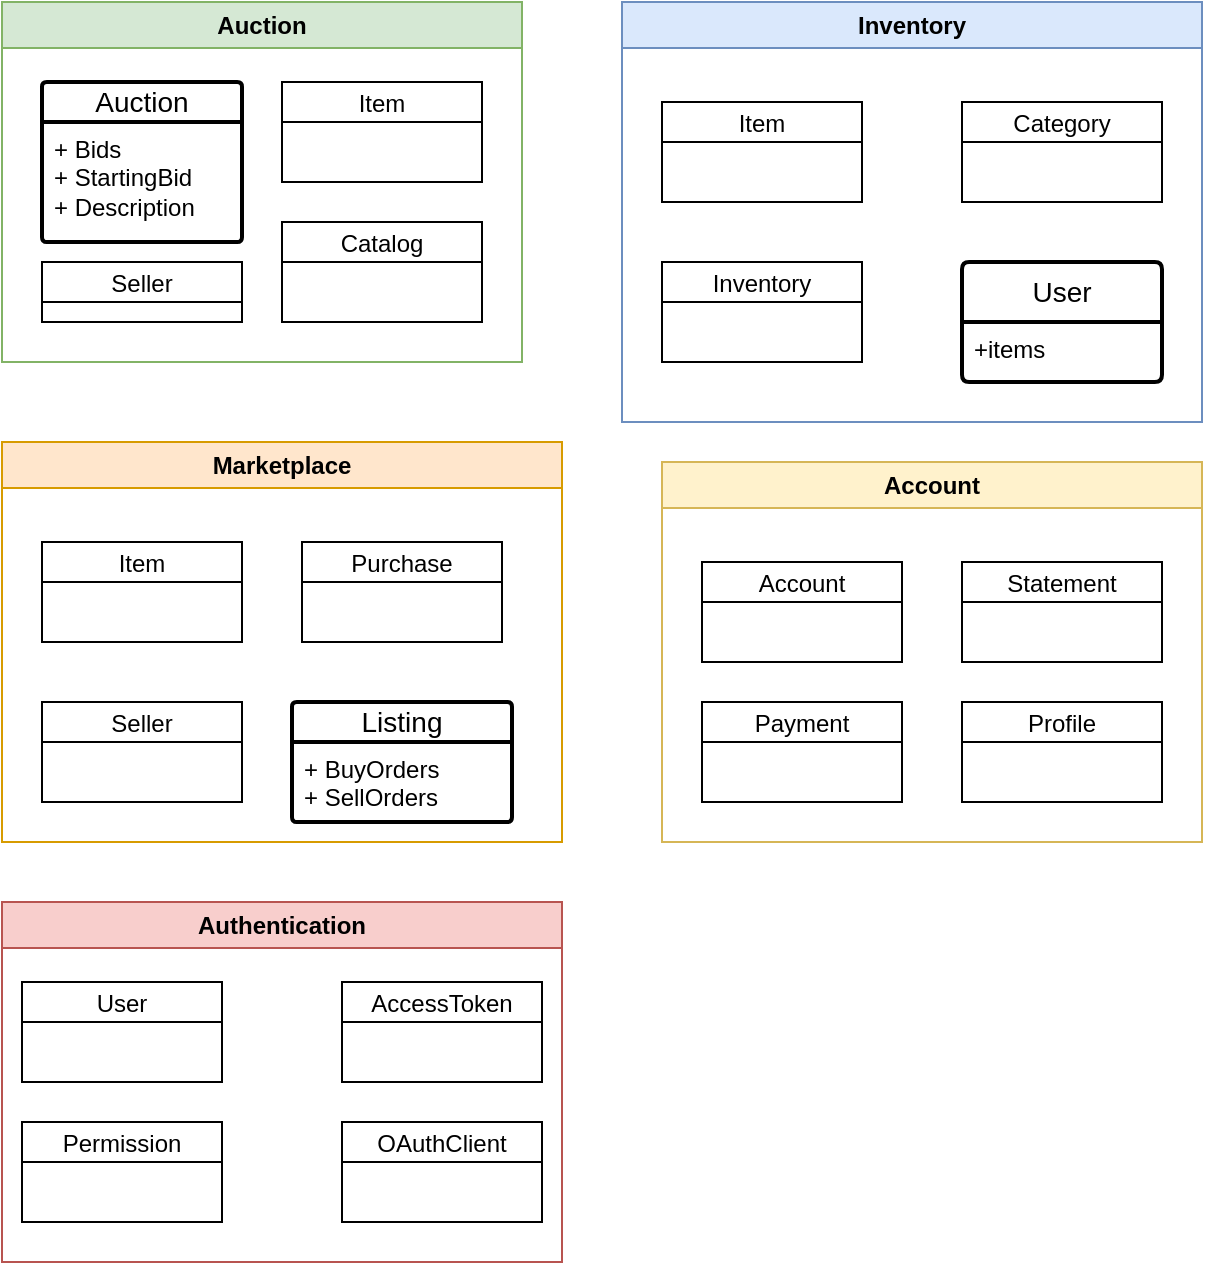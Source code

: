 <mxfile version="22.0.4" type="device">
  <diagram name="Page-1" id="958EfA0-2uk2qo5U6vet">
    <mxGraphModel dx="1313" dy="708" grid="1" gridSize="10" guides="1" tooltips="1" connect="1" arrows="1" fold="1" page="1" pageScale="1" pageWidth="850" pageHeight="1100" math="0" shadow="0">
      <root>
        <mxCell id="0" />
        <mxCell id="1" parent="0" />
        <mxCell id="8mvNIBy9oUe9lxjYqyKX-4" value="Inventory" style="swimlane;fontStyle=0;childLayout=stackLayout;horizontal=1;startSize=20;fillColor=#ffffff;horizontalStack=0;resizeParent=1;resizeParentMax=0;resizeLast=0;collapsible=0;marginBottom=0;swimlaneFillColor=#ffffff;" vertex="1" parent="1">
          <mxGeometry x="400" y="250" width="100" height="50" as="geometry" />
        </mxCell>
        <mxCell id="8mvNIBy9oUe9lxjYqyKX-6" value="&lt;div&gt;User&lt;/div&gt;" style="swimlane;childLayout=stackLayout;horizontal=1;startSize=30;horizontalStack=0;rounded=1;fontSize=14;fontStyle=0;strokeWidth=2;resizeParent=0;resizeLast=1;shadow=0;dashed=0;align=center;arcSize=4;whiteSpace=wrap;html=1;" vertex="1" parent="1">
          <mxGeometry x="550" y="250" width="100" height="60" as="geometry" />
        </mxCell>
        <mxCell id="8mvNIBy9oUe9lxjYqyKX-7" value="+items" style="align=left;strokeColor=none;fillColor=none;spacingLeft=4;fontSize=12;verticalAlign=top;resizable=0;rotatable=0;part=1;html=1;" vertex="1" parent="8mvNIBy9oUe9lxjYqyKX-6">
          <mxGeometry y="30" width="100" height="30" as="geometry" />
        </mxCell>
        <mxCell id="8mvNIBy9oUe9lxjYqyKX-11" value="Item" style="swimlane;fontStyle=0;childLayout=stackLayout;horizontal=1;startSize=20;fillColor=#ffffff;horizontalStack=0;resizeParent=1;resizeParentMax=0;resizeLast=0;collapsible=0;marginBottom=0;swimlaneFillColor=#ffffff;" vertex="1" parent="1">
          <mxGeometry x="90" y="390" width="100" height="50" as="geometry" />
        </mxCell>
        <mxCell id="8mvNIBy9oUe9lxjYqyKX-12" value="Purchase" style="swimlane;fontStyle=0;childLayout=stackLayout;horizontal=1;startSize=20;fillColor=#ffffff;horizontalStack=0;resizeParent=1;resizeParentMax=0;resizeLast=0;collapsible=0;marginBottom=0;swimlaneFillColor=#ffffff;" vertex="1" parent="1">
          <mxGeometry x="220" y="390" width="100" height="50" as="geometry" />
        </mxCell>
        <mxCell id="8mvNIBy9oUe9lxjYqyKX-14" value="&lt;div&gt;Listing&lt;/div&gt;" style="swimlane;childLayout=stackLayout;horizontal=1;startSize=20;horizontalStack=0;rounded=1;fontSize=14;fontStyle=0;strokeWidth=2;resizeParent=0;resizeLast=1;shadow=0;dashed=0;align=center;arcSize=4;whiteSpace=wrap;html=1;" vertex="1" parent="1">
          <mxGeometry x="215" y="470" width="110" height="60" as="geometry" />
        </mxCell>
        <mxCell id="8mvNIBy9oUe9lxjYqyKX-15" value="&lt;div&gt;+ BuyOrders&lt;/div&gt;&lt;div&gt;+ SellOrders&lt;br&gt;&lt;/div&gt;" style="align=left;strokeColor=none;fillColor=none;spacingLeft=4;fontSize=12;verticalAlign=top;resizable=0;rotatable=0;part=1;html=1;" vertex="1" parent="8mvNIBy9oUe9lxjYqyKX-14">
          <mxGeometry y="20" width="110" height="40" as="geometry" />
        </mxCell>
        <mxCell id="8mvNIBy9oUe9lxjYqyKX-16" value="&lt;div&gt;Auction&lt;/div&gt;" style="swimlane;childLayout=stackLayout;horizontal=1;startSize=20;horizontalStack=0;rounded=1;fontSize=14;fontStyle=0;strokeWidth=2;resizeParent=0;resizeLast=1;shadow=0;dashed=0;align=center;arcSize=4;whiteSpace=wrap;html=1;" vertex="1" parent="1">
          <mxGeometry x="90" y="160" width="100" height="80" as="geometry" />
        </mxCell>
        <mxCell id="8mvNIBy9oUe9lxjYqyKX-17" value="&lt;div&gt;+ Bids&lt;/div&gt;&lt;div&gt;+ StartingBid&lt;/div&gt;&lt;div&gt;+ Description&lt;br&gt;&lt;/div&gt;" style="align=left;strokeColor=none;fillColor=none;spacingLeft=4;fontSize=12;verticalAlign=top;resizable=0;rotatable=0;part=1;html=1;" vertex="1" parent="8mvNIBy9oUe9lxjYqyKX-16">
          <mxGeometry y="20" width="100" height="60" as="geometry" />
        </mxCell>
        <mxCell id="8mvNIBy9oUe9lxjYqyKX-18" value="Item" style="swimlane;fontStyle=0;childLayout=stackLayout;horizontal=1;startSize=20;fillColor=#ffffff;horizontalStack=0;resizeParent=1;resizeParentMax=0;resizeLast=0;collapsible=0;marginBottom=0;swimlaneFillColor=#ffffff;" vertex="1" parent="1">
          <mxGeometry x="210" y="160" width="100" height="50" as="geometry" />
        </mxCell>
        <mxCell id="8mvNIBy9oUe9lxjYqyKX-26" value="&lt;div&gt;Inventory&lt;/div&gt;" style="swimlane;whiteSpace=wrap;html=1;fillColor=#dae8fc;strokeColor=#6c8ebf;" vertex="1" parent="1">
          <mxGeometry x="380" y="120" width="290" height="210" as="geometry" />
        </mxCell>
        <mxCell id="8mvNIBy9oUe9lxjYqyKX-1" value="Item" style="swimlane;fontStyle=0;childLayout=stackLayout;horizontal=1;startSize=20;fillColor=#ffffff;horizontalStack=0;resizeParent=1;resizeParentMax=0;resizeLast=0;collapsible=0;marginBottom=0;swimlaneFillColor=#ffffff;" vertex="1" parent="8mvNIBy9oUe9lxjYqyKX-26">
          <mxGeometry x="20" y="50" width="100" height="50" as="geometry" />
        </mxCell>
        <mxCell id="8mvNIBy9oUe9lxjYqyKX-30" value="Category" style="swimlane;fontStyle=0;childLayout=stackLayout;horizontal=1;startSize=20;fillColor=#ffffff;horizontalStack=0;resizeParent=1;resizeParentMax=0;resizeLast=0;collapsible=0;marginBottom=0;swimlaneFillColor=#ffffff;" vertex="1" parent="8mvNIBy9oUe9lxjYqyKX-26">
          <mxGeometry x="170" y="50" width="100" height="50" as="geometry" />
        </mxCell>
        <mxCell id="8mvNIBy9oUe9lxjYqyKX-31" value="Catalog" style="swimlane;fontStyle=0;childLayout=stackLayout;horizontal=1;startSize=20;fillColor=#ffffff;horizontalStack=0;resizeParent=1;resizeParentMax=0;resizeLast=0;collapsible=0;marginBottom=0;swimlaneFillColor=#ffffff;" vertex="1" parent="1">
          <mxGeometry x="210" y="230" width="100" height="50" as="geometry" />
        </mxCell>
        <mxCell id="8mvNIBy9oUe9lxjYqyKX-32" value="&lt;div&gt;Auction&lt;/div&gt;" style="swimlane;whiteSpace=wrap;html=1;fillColor=#d5e8d4;strokeColor=#82b366;" vertex="1" parent="1">
          <mxGeometry x="70" y="120" width="260" height="180" as="geometry" />
        </mxCell>
        <mxCell id="8mvNIBy9oUe9lxjYqyKX-45" value="Seller" style="swimlane;fontStyle=0;childLayout=stackLayout;horizontal=1;startSize=20;fillColor=#ffffff;horizontalStack=0;resizeParent=1;resizeParentMax=0;resizeLast=0;collapsible=0;marginBottom=0;swimlaneFillColor=#ffffff;" vertex="1" parent="8mvNIBy9oUe9lxjYqyKX-32">
          <mxGeometry x="20" y="130" width="100" height="30" as="geometry" />
        </mxCell>
        <mxCell id="8mvNIBy9oUe9lxjYqyKX-33" value="&lt;div&gt;Marketplace&lt;/div&gt;" style="swimlane;whiteSpace=wrap;html=1;fillColor=#ffe6cc;strokeColor=#d79b00;" vertex="1" parent="1">
          <mxGeometry x="70" y="340" width="280" height="200" as="geometry" />
        </mxCell>
        <mxCell id="8mvNIBy9oUe9lxjYqyKX-43" value="Seller" style="swimlane;fontStyle=0;childLayout=stackLayout;horizontal=1;startSize=20;fillColor=#ffffff;horizontalStack=0;resizeParent=1;resizeParentMax=0;resizeLast=0;collapsible=0;marginBottom=0;swimlaneFillColor=#ffffff;" vertex="1" parent="8mvNIBy9oUe9lxjYqyKX-33">
          <mxGeometry x="20" y="130" width="100" height="50" as="geometry" />
        </mxCell>
        <mxCell id="8mvNIBy9oUe9lxjYqyKX-35" value="&lt;div&gt;Account&lt;/div&gt;" style="swimlane;whiteSpace=wrap;html=1;fillColor=#fff2cc;strokeColor=#d6b656;" vertex="1" parent="1">
          <mxGeometry x="400" y="350" width="270" height="190" as="geometry" />
        </mxCell>
        <mxCell id="8mvNIBy9oUe9lxjYqyKX-21" value="Account" style="swimlane;fontStyle=0;childLayout=stackLayout;horizontal=1;startSize=20;fillColor=#ffffff;horizontalStack=0;resizeParent=1;resizeParentMax=0;resizeLast=0;collapsible=0;marginBottom=0;swimlaneFillColor=#ffffff;" vertex="1" parent="8mvNIBy9oUe9lxjYqyKX-35">
          <mxGeometry x="20" y="50" width="100" height="50" as="geometry" />
        </mxCell>
        <mxCell id="8mvNIBy9oUe9lxjYqyKX-22" value="Statement" style="swimlane;fontStyle=0;childLayout=stackLayout;horizontal=1;startSize=20;fillColor=#ffffff;horizontalStack=0;resizeParent=1;resizeParentMax=0;resizeLast=0;collapsible=0;marginBottom=0;swimlaneFillColor=#ffffff;" vertex="1" parent="8mvNIBy9oUe9lxjYqyKX-35">
          <mxGeometry x="150" y="50" width="100" height="50" as="geometry" />
        </mxCell>
        <mxCell id="8mvNIBy9oUe9lxjYqyKX-36" value="Profile" style="swimlane;fontStyle=0;childLayout=stackLayout;horizontal=1;startSize=20;fillColor=#ffffff;horizontalStack=0;resizeParent=1;resizeParentMax=0;resizeLast=0;collapsible=0;marginBottom=0;swimlaneFillColor=#ffffff;" vertex="1" parent="8mvNIBy9oUe9lxjYqyKX-35">
          <mxGeometry x="150" y="120" width="100" height="50" as="geometry" />
        </mxCell>
        <mxCell id="8mvNIBy9oUe9lxjYqyKX-37" value="Payment" style="swimlane;fontStyle=0;childLayout=stackLayout;horizontal=1;startSize=20;fillColor=#ffffff;horizontalStack=0;resizeParent=1;resizeParentMax=0;resizeLast=0;collapsible=0;marginBottom=0;swimlaneFillColor=#ffffff;" vertex="1" parent="8mvNIBy9oUe9lxjYqyKX-35">
          <mxGeometry x="20" y="120" width="100" height="50" as="geometry" />
        </mxCell>
        <mxCell id="8mvNIBy9oUe9lxjYqyKX-38" value="User" style="swimlane;fontStyle=0;childLayout=stackLayout;horizontal=1;startSize=20;fillColor=#ffffff;horizontalStack=0;resizeParent=1;resizeParentMax=0;resizeLast=0;collapsible=0;marginBottom=0;swimlaneFillColor=#ffffff;" vertex="1" parent="1">
          <mxGeometry x="80" y="610" width="100" height="50" as="geometry" />
        </mxCell>
        <mxCell id="8mvNIBy9oUe9lxjYqyKX-39" value="AccessToken" style="swimlane;fontStyle=0;childLayout=stackLayout;horizontal=1;startSize=20;fillColor=#ffffff;horizontalStack=0;resizeParent=1;resizeParentMax=0;resizeLast=0;collapsible=0;marginBottom=0;swimlaneFillColor=#ffffff;" vertex="1" parent="1">
          <mxGeometry x="240" y="610" width="100" height="50" as="geometry" />
        </mxCell>
        <mxCell id="8mvNIBy9oUe9lxjYqyKX-40" value="Permission" style="swimlane;fontStyle=0;childLayout=stackLayout;horizontal=1;startSize=20;fillColor=#ffffff;horizontalStack=0;resizeParent=1;resizeParentMax=0;resizeLast=0;collapsible=0;marginBottom=0;swimlaneFillColor=#ffffff;" vertex="1" parent="1">
          <mxGeometry x="80" y="680" width="100" height="50" as="geometry" />
        </mxCell>
        <mxCell id="8mvNIBy9oUe9lxjYqyKX-41" value="OAuthClient" style="swimlane;fontStyle=0;childLayout=stackLayout;horizontal=1;startSize=20;fillColor=#ffffff;horizontalStack=0;resizeParent=1;resizeParentMax=0;resizeLast=0;collapsible=0;marginBottom=0;swimlaneFillColor=#ffffff;" vertex="1" parent="1">
          <mxGeometry x="240" y="680" width="100" height="50" as="geometry" />
        </mxCell>
        <mxCell id="8mvNIBy9oUe9lxjYqyKX-42" value="Authentication" style="swimlane;whiteSpace=wrap;html=1;fillColor=#f8cecc;strokeColor=#b85450;" vertex="1" parent="1">
          <mxGeometry x="70" y="570" width="280" height="180" as="geometry" />
        </mxCell>
      </root>
    </mxGraphModel>
  </diagram>
</mxfile>

